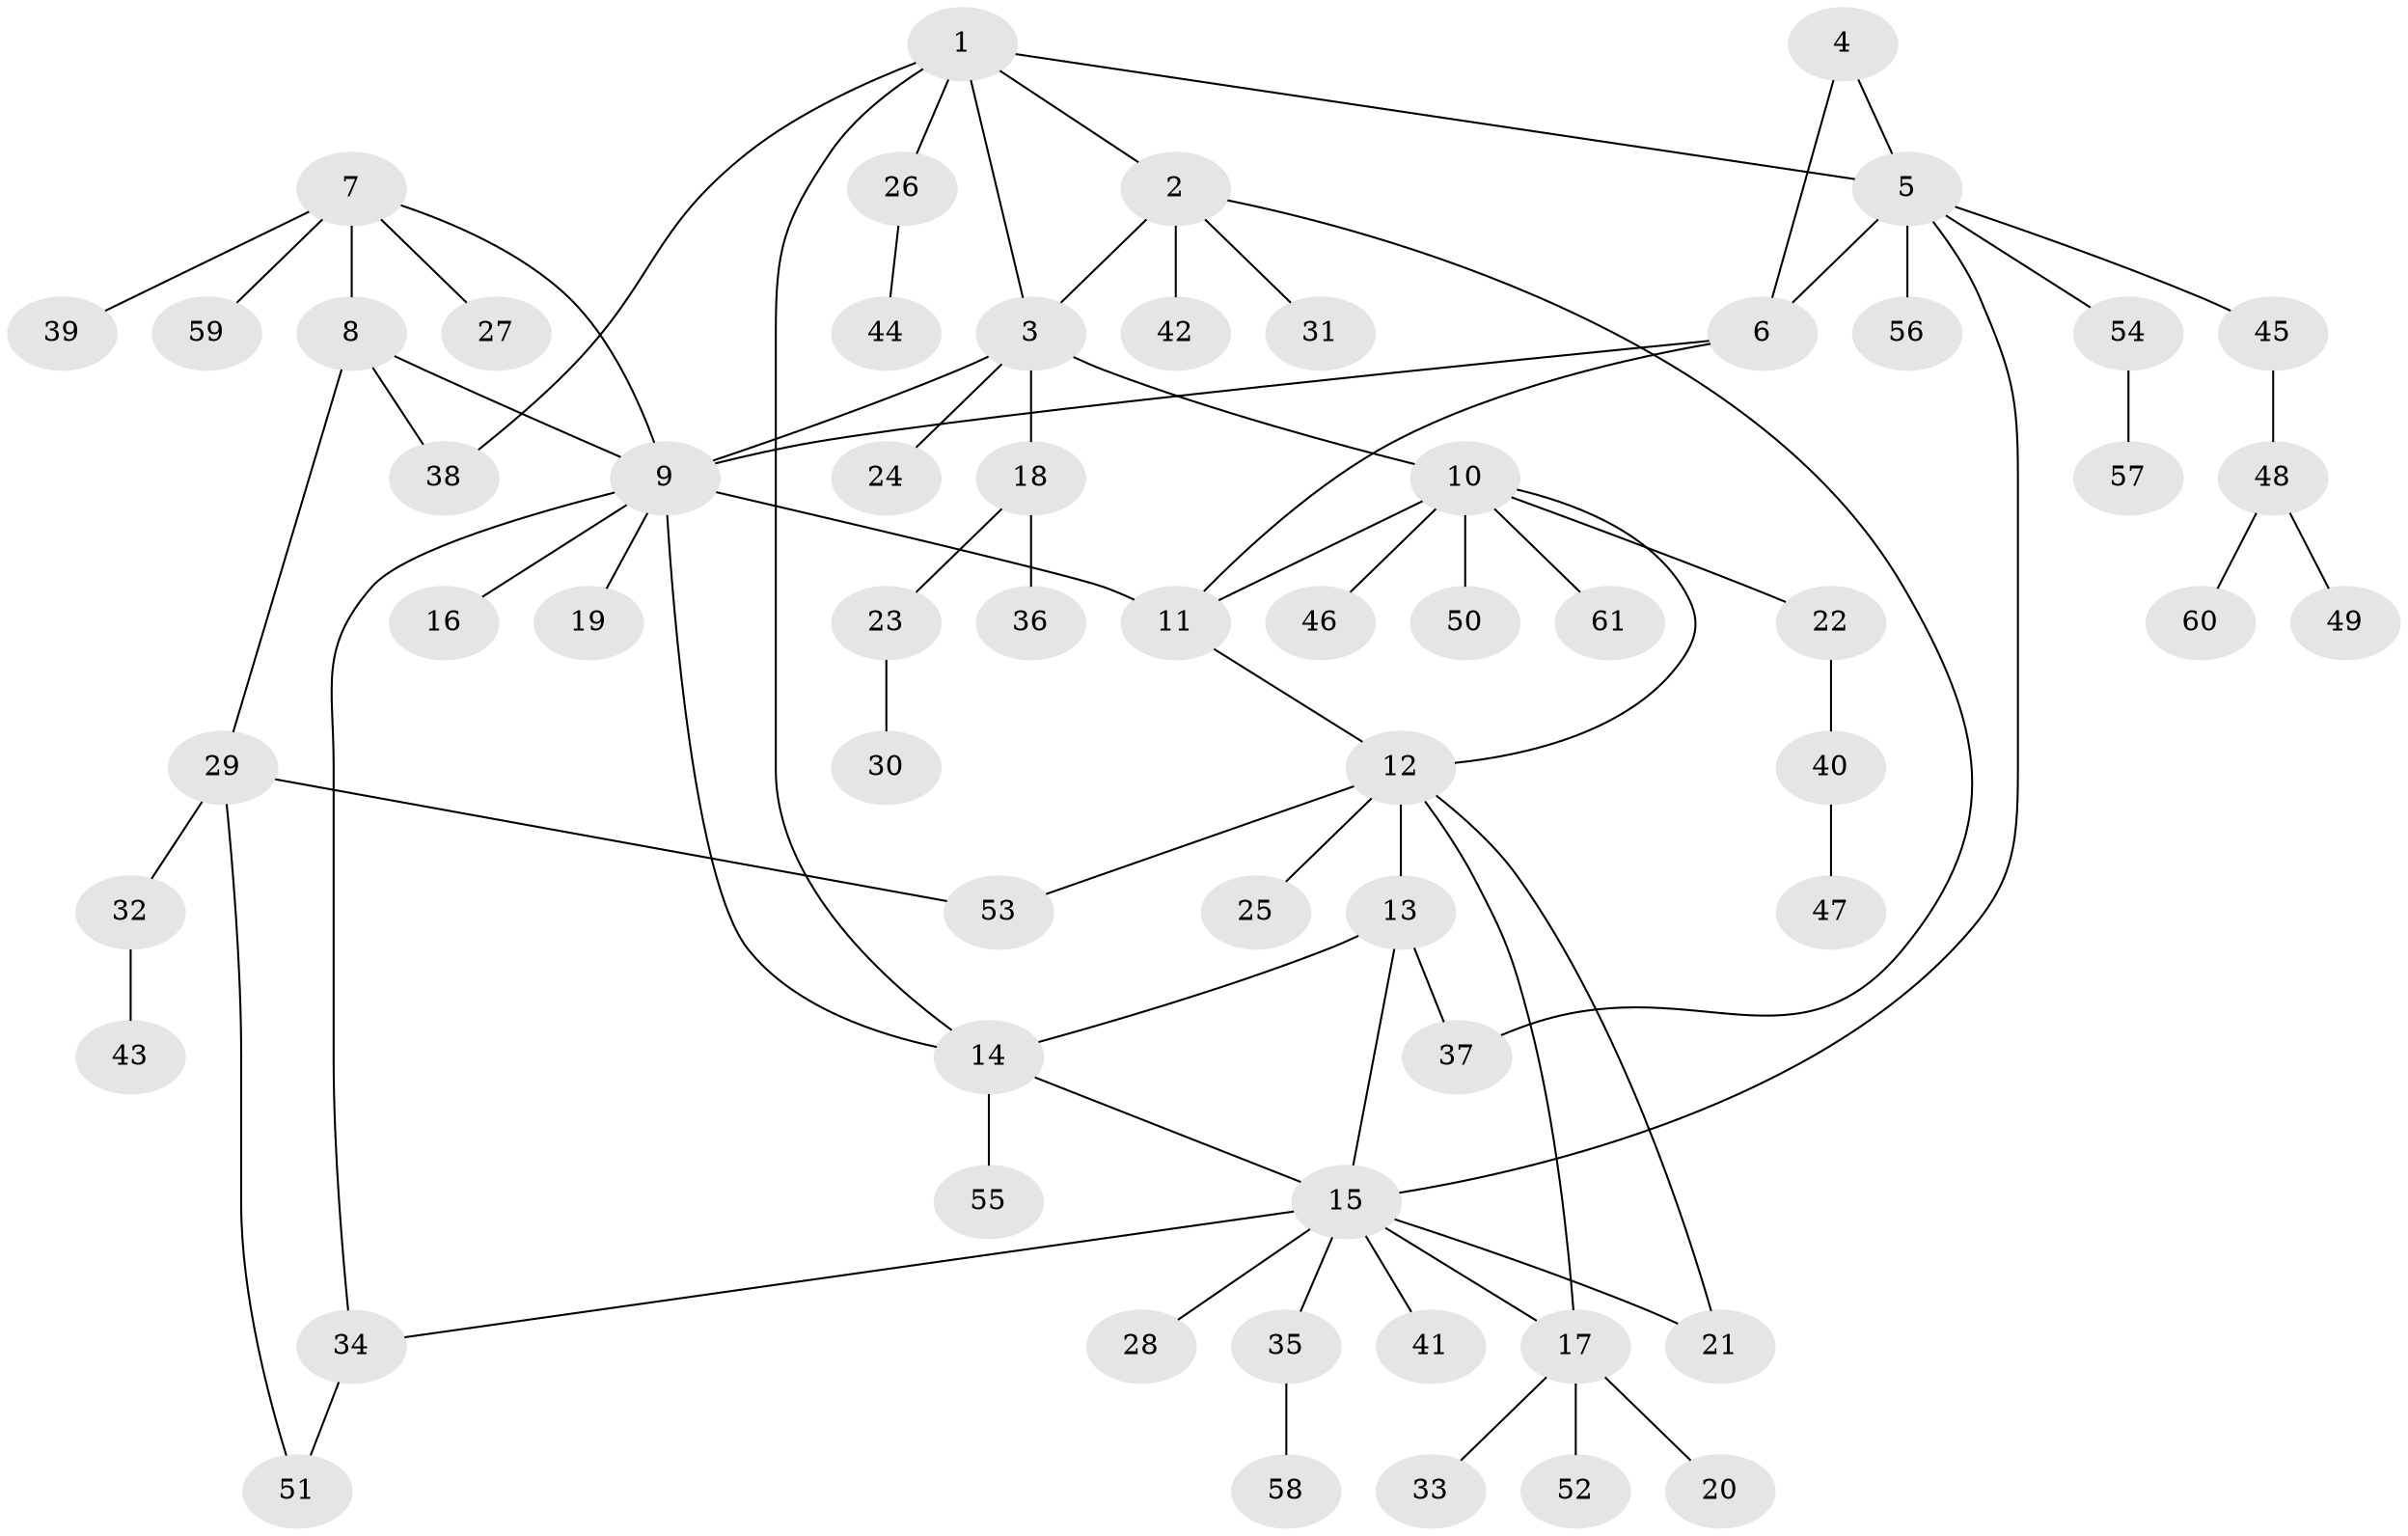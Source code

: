 // coarse degree distribution, {5: 0.07142857142857142, 8: 0.023809523809523808, 2: 0.14285714285714285, 7: 0.047619047619047616, 10: 0.023809523809523808, 6: 0.023809523809523808, 4: 0.07142857142857142, 9: 0.023809523809523808, 1: 0.5476190476190477, 3: 0.023809523809523808}
// Generated by graph-tools (version 1.1) at 2025/24/03/03/25 07:24:17]
// undirected, 61 vertices, 78 edges
graph export_dot {
graph [start="1"]
  node [color=gray90,style=filled];
  1;
  2;
  3;
  4;
  5;
  6;
  7;
  8;
  9;
  10;
  11;
  12;
  13;
  14;
  15;
  16;
  17;
  18;
  19;
  20;
  21;
  22;
  23;
  24;
  25;
  26;
  27;
  28;
  29;
  30;
  31;
  32;
  33;
  34;
  35;
  36;
  37;
  38;
  39;
  40;
  41;
  42;
  43;
  44;
  45;
  46;
  47;
  48;
  49;
  50;
  51;
  52;
  53;
  54;
  55;
  56;
  57;
  58;
  59;
  60;
  61;
  1 -- 2;
  1 -- 3;
  1 -- 5;
  1 -- 14;
  1 -- 26;
  1 -- 38;
  2 -- 3;
  2 -- 31;
  2 -- 37;
  2 -- 42;
  3 -- 9;
  3 -- 10;
  3 -- 18;
  3 -- 24;
  4 -- 5;
  4 -- 6;
  5 -- 6;
  5 -- 15;
  5 -- 45;
  5 -- 54;
  5 -- 56;
  6 -- 9;
  6 -- 11;
  7 -- 8;
  7 -- 9;
  7 -- 27;
  7 -- 39;
  7 -- 59;
  8 -- 9;
  8 -- 29;
  8 -- 38;
  9 -- 11;
  9 -- 14;
  9 -- 16;
  9 -- 19;
  9 -- 34;
  10 -- 11;
  10 -- 12;
  10 -- 22;
  10 -- 46;
  10 -- 50;
  10 -- 61;
  11 -- 12;
  12 -- 13;
  12 -- 17;
  12 -- 21;
  12 -- 25;
  12 -- 53;
  13 -- 14;
  13 -- 15;
  13 -- 37;
  14 -- 15;
  14 -- 55;
  15 -- 17;
  15 -- 21;
  15 -- 28;
  15 -- 34;
  15 -- 35;
  15 -- 41;
  17 -- 20;
  17 -- 33;
  17 -- 52;
  18 -- 23;
  18 -- 36;
  22 -- 40;
  23 -- 30;
  26 -- 44;
  29 -- 32;
  29 -- 51;
  29 -- 53;
  32 -- 43;
  34 -- 51;
  35 -- 58;
  40 -- 47;
  45 -- 48;
  48 -- 49;
  48 -- 60;
  54 -- 57;
}
